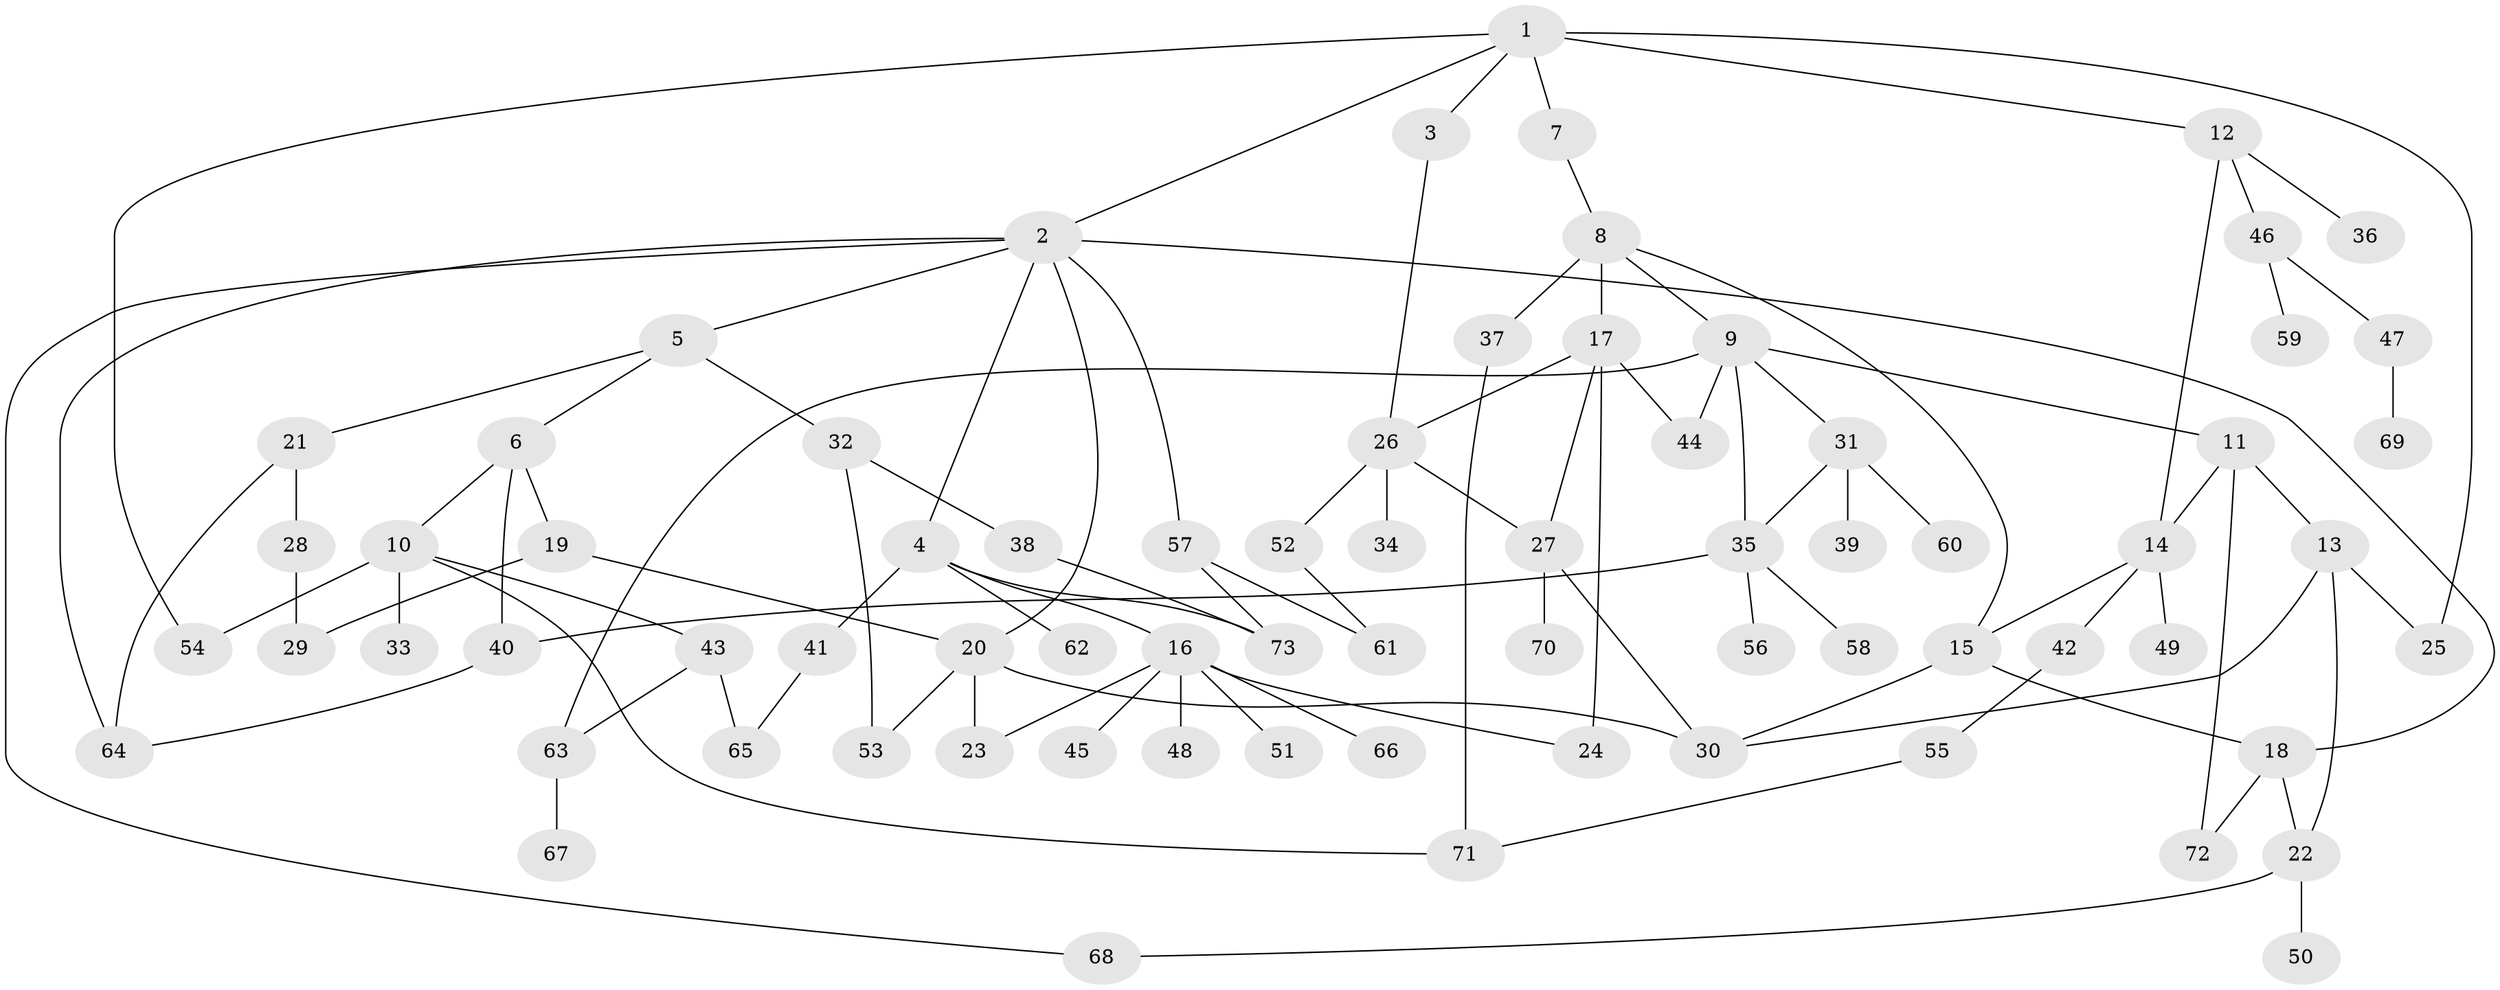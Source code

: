 // Generated by graph-tools (version 1.1) at 2025/34/03/09/25 02:34:33]
// undirected, 73 vertices, 102 edges
graph export_dot {
graph [start="1"]
  node [color=gray90,style=filled];
  1;
  2;
  3;
  4;
  5;
  6;
  7;
  8;
  9;
  10;
  11;
  12;
  13;
  14;
  15;
  16;
  17;
  18;
  19;
  20;
  21;
  22;
  23;
  24;
  25;
  26;
  27;
  28;
  29;
  30;
  31;
  32;
  33;
  34;
  35;
  36;
  37;
  38;
  39;
  40;
  41;
  42;
  43;
  44;
  45;
  46;
  47;
  48;
  49;
  50;
  51;
  52;
  53;
  54;
  55;
  56;
  57;
  58;
  59;
  60;
  61;
  62;
  63;
  64;
  65;
  66;
  67;
  68;
  69;
  70;
  71;
  72;
  73;
  1 -- 2;
  1 -- 3;
  1 -- 7;
  1 -- 12;
  1 -- 25;
  1 -- 54;
  2 -- 4;
  2 -- 5;
  2 -- 20;
  2 -- 57;
  2 -- 64;
  2 -- 68;
  2 -- 18;
  3 -- 26;
  4 -- 16;
  4 -- 41;
  4 -- 62;
  4 -- 73;
  5 -- 6;
  5 -- 21;
  5 -- 32;
  6 -- 10;
  6 -- 19;
  6 -- 40;
  7 -- 8;
  8 -- 9;
  8 -- 17;
  8 -- 37;
  8 -- 15;
  9 -- 11;
  9 -- 31;
  9 -- 44;
  9 -- 63;
  9 -- 35;
  10 -- 33;
  10 -- 43;
  10 -- 71;
  10 -- 54;
  11 -- 13;
  11 -- 14;
  11 -- 72;
  12 -- 36;
  12 -- 46;
  12 -- 14;
  13 -- 22;
  13 -- 30;
  13 -- 25;
  14 -- 15;
  14 -- 42;
  14 -- 49;
  15 -- 18;
  15 -- 30;
  16 -- 45;
  16 -- 48;
  16 -- 51;
  16 -- 66;
  16 -- 24;
  16 -- 23;
  17 -- 24;
  17 -- 26;
  17 -- 27;
  17 -- 44;
  18 -- 72;
  18 -- 22;
  19 -- 29;
  19 -- 20;
  20 -- 23;
  20 -- 30;
  20 -- 53;
  21 -- 28;
  21 -- 64;
  22 -- 50;
  22 -- 68;
  26 -- 27;
  26 -- 34;
  26 -- 52;
  27 -- 70;
  27 -- 30;
  28 -- 29;
  31 -- 35;
  31 -- 39;
  31 -- 60;
  32 -- 38;
  32 -- 53;
  35 -- 56;
  35 -- 58;
  35 -- 40;
  37 -- 71;
  38 -- 73;
  40 -- 64;
  41 -- 65;
  42 -- 55;
  43 -- 65;
  43 -- 63;
  46 -- 47;
  46 -- 59;
  47 -- 69;
  52 -- 61;
  55 -- 71;
  57 -- 61;
  57 -- 73;
  63 -- 67;
}
